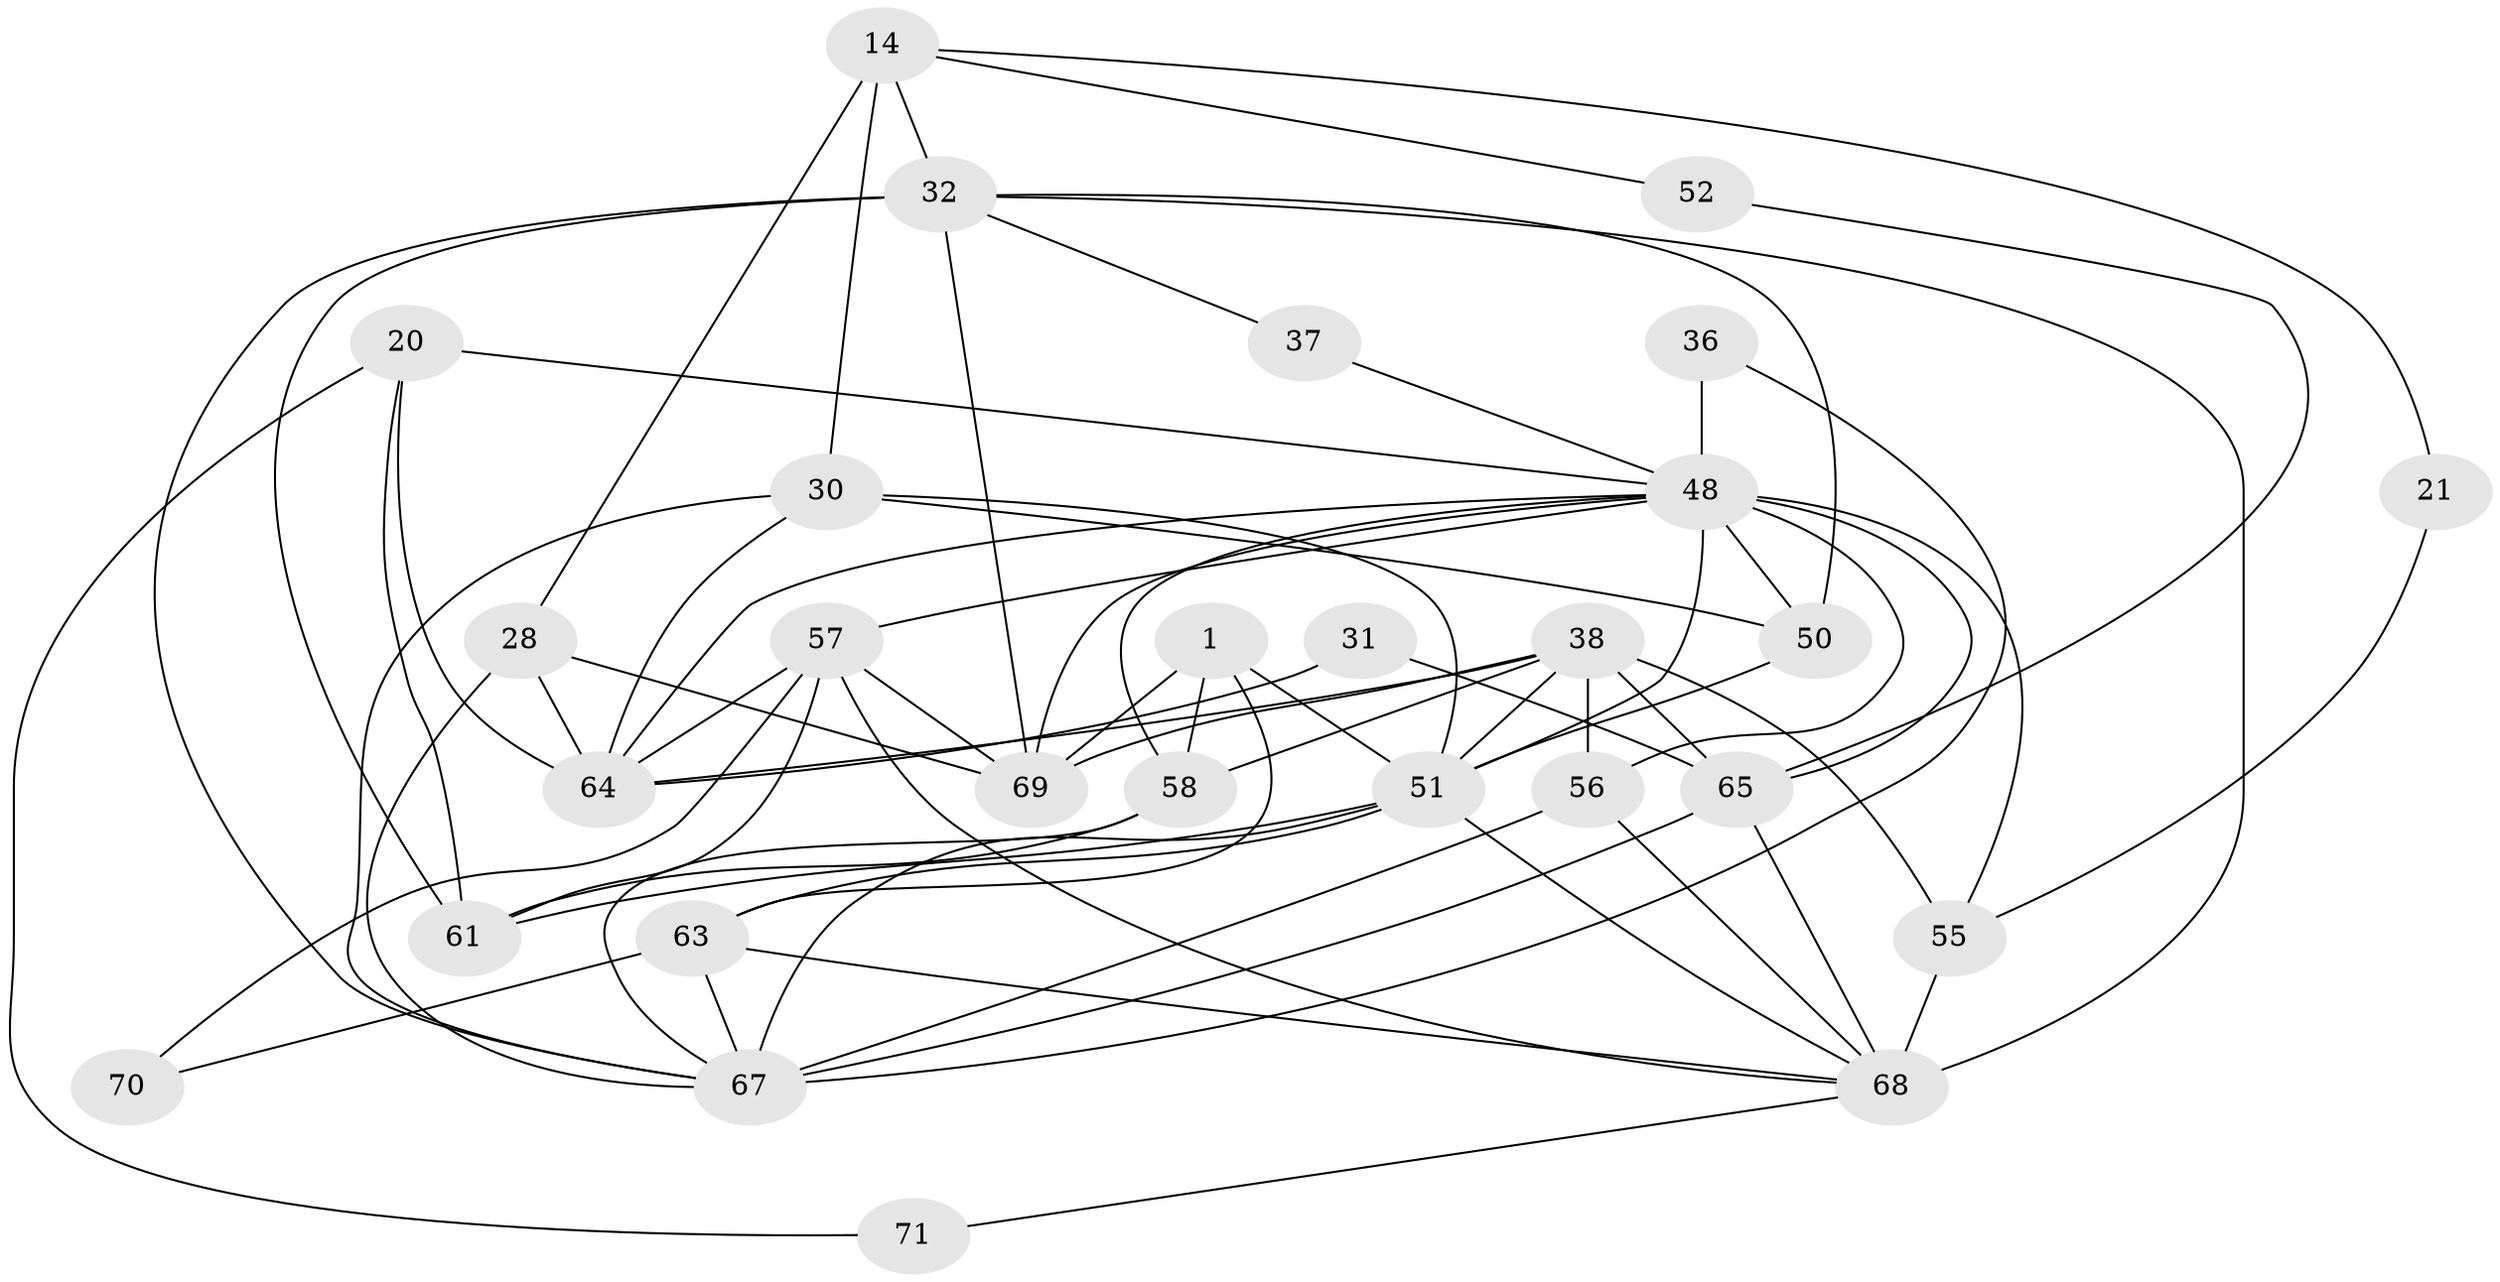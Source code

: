 // original degree distribution, {6: 0.028169014084507043, 4: 0.39436619718309857, 5: 0.2112676056338028, 3: 0.22535211267605634, 2: 0.09859154929577464, 7: 0.028169014084507043, 9: 0.014084507042253521}
// Generated by graph-tools (version 1.1) at 2025/54/03/04/25 21:54:19]
// undirected, 28 vertices, 70 edges
graph export_dot {
graph [start="1"]
  node [color=gray90,style=filled];
  1;
  14 [super="+10"];
  20 [super="+13"];
  21;
  28;
  30 [super="+15"];
  31;
  32 [super="+29"];
  36;
  37;
  38 [super="+17"];
  48 [super="+7+47"];
  50 [super="+40"];
  51 [super="+43"];
  52;
  55 [super="+54"];
  56 [super="+25"];
  57 [super="+45+49"];
  58 [super="+41"];
  61 [super="+59"];
  63 [super="+3"];
  64 [super="+35"];
  65 [super="+46+60"];
  67 [super="+26+53+44"];
  68 [super="+23+66"];
  69 [super="+62"];
  70;
  71;
  1 -- 69;
  1 -- 63 [weight=2];
  1 -- 58 [weight=2];
  1 -- 51;
  14 -- 30 [weight=2];
  14 -- 52;
  14 -- 21;
  14 -- 28;
  14 -- 32;
  20 -- 71;
  20 -- 64 [weight=2];
  20 -- 48;
  20 -- 61;
  21 -- 55;
  28 -- 64 [weight=2];
  28 -- 69;
  28 -- 67;
  30 -- 51;
  30 -- 64 [weight=2];
  30 -- 50;
  30 -- 67;
  31 -- 65 [weight=3];
  31 -- 64;
  32 -- 68 [weight=3];
  32 -- 37;
  32 -- 69 [weight=2];
  32 -- 50;
  32 -- 61;
  32 -- 67 [weight=2];
  36 -- 48;
  36 -- 67;
  37 -- 48;
  38 -- 56 [weight=2];
  38 -- 69 [weight=2];
  38 -- 64;
  38 -- 55;
  38 -- 58;
  38 -- 65;
  38 -- 51;
  48 -- 56 [weight=3];
  48 -- 51;
  48 -- 69 [weight=2];
  48 -- 64;
  48 -- 55 [weight=2];
  48 -- 57;
  48 -- 58;
  48 -- 50;
  48 -- 65;
  50 -- 51;
  51 -- 63;
  51 -- 67 [weight=2];
  51 -- 68;
  51 -- 61;
  52 -- 65;
  55 -- 68 [weight=5];
  56 -- 67;
  56 -- 68;
  57 -- 69 [weight=3];
  57 -- 70 [weight=2];
  57 -- 64;
  57 -- 68 [weight=3];
  57 -- 61;
  58 -- 61;
  58 -- 67;
  63 -- 70;
  63 -- 67;
  63 -- 68;
  65 -- 67 [weight=2];
  65 -- 68;
  68 -- 71;
}

